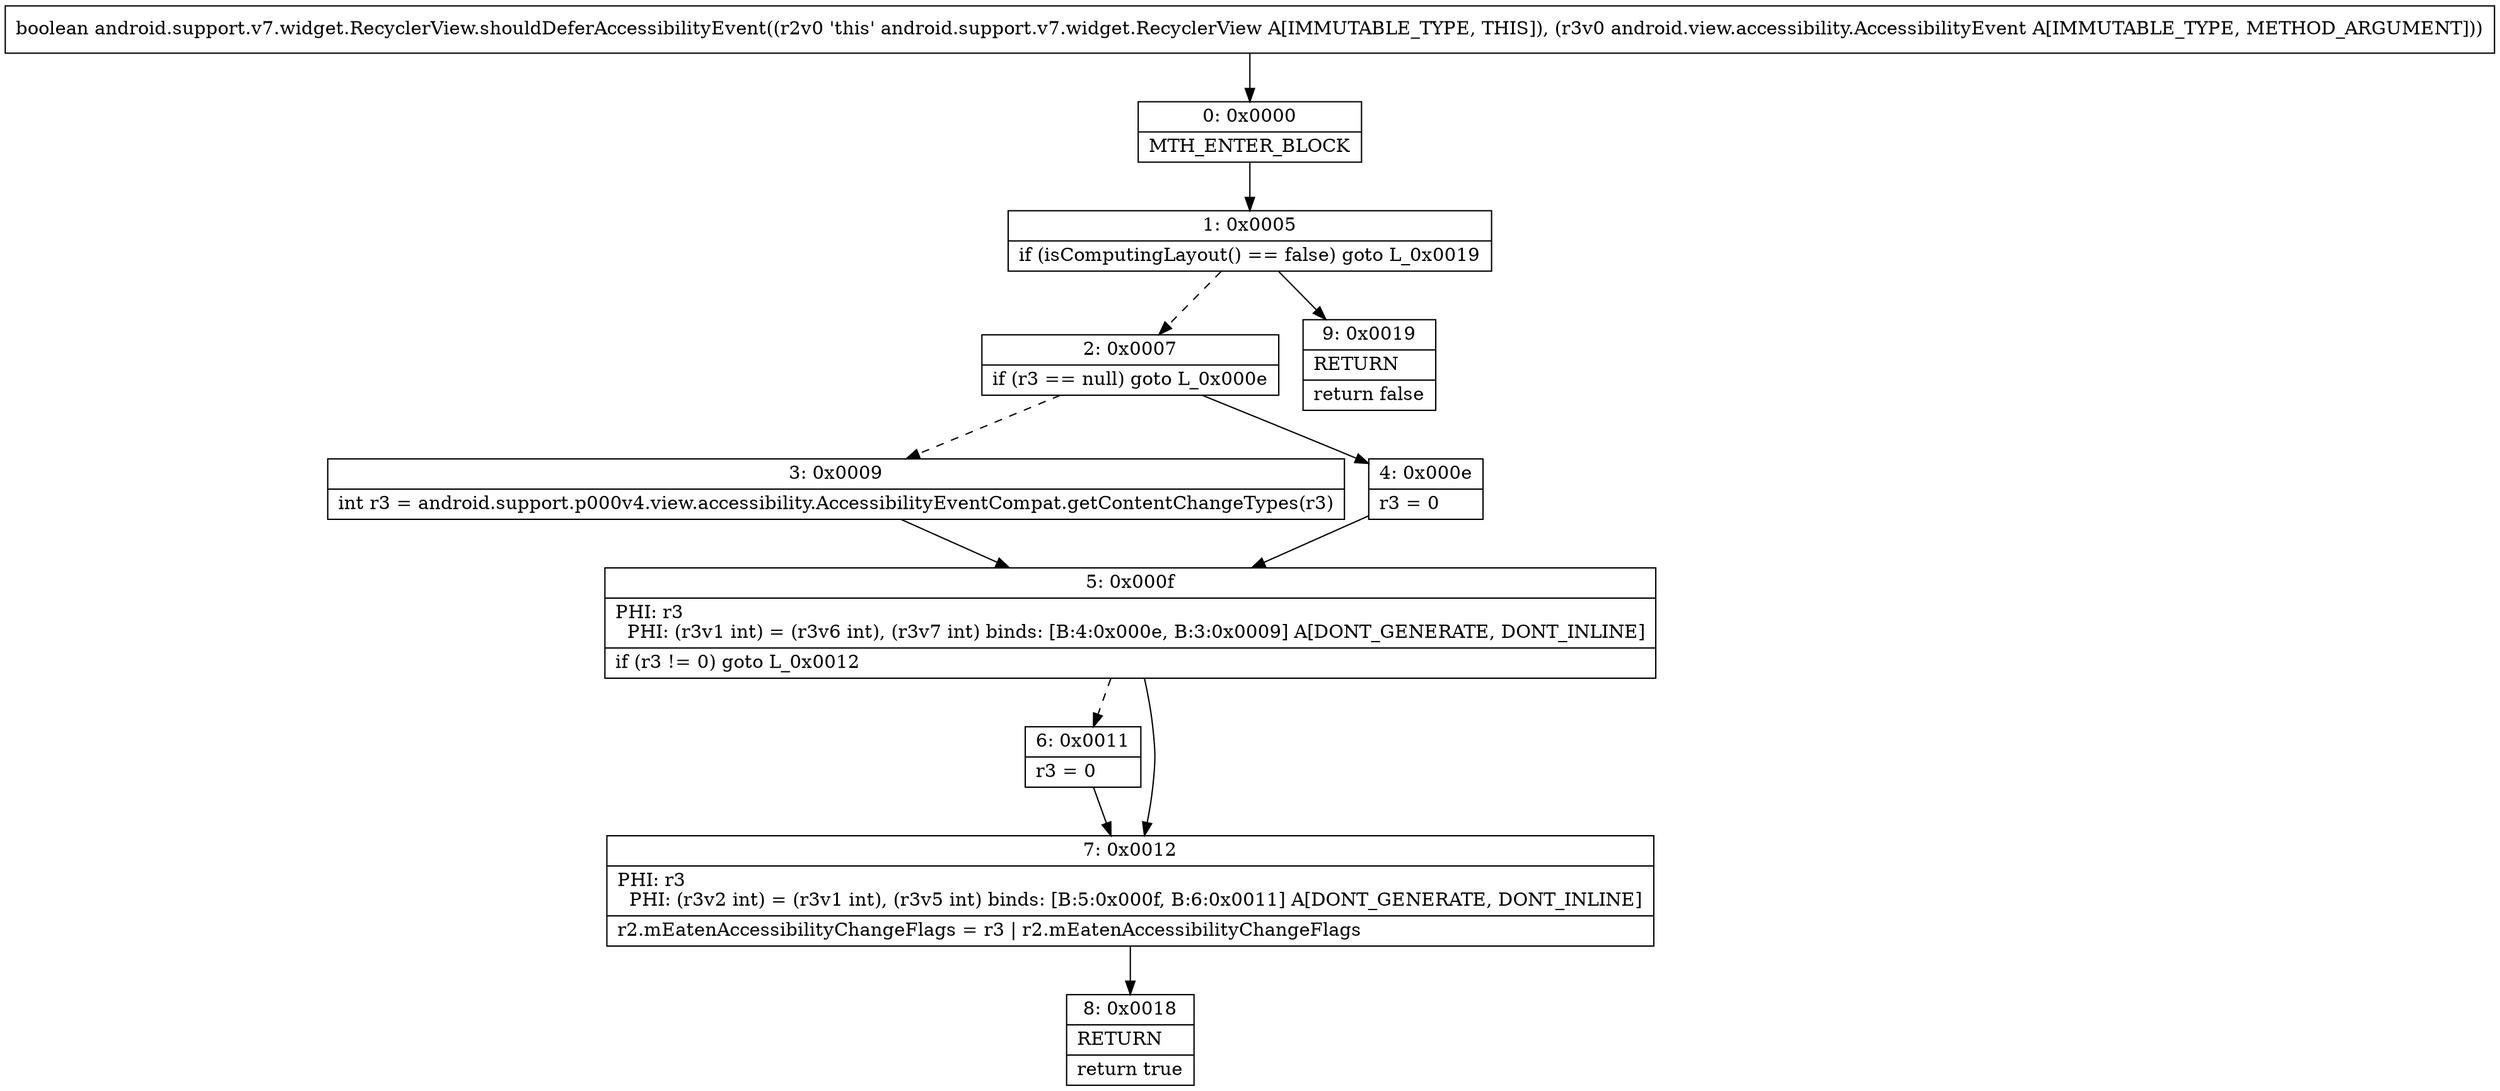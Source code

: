 digraph "CFG forandroid.support.v7.widget.RecyclerView.shouldDeferAccessibilityEvent(Landroid\/view\/accessibility\/AccessibilityEvent;)Z" {
Node_0 [shape=record,label="{0\:\ 0x0000|MTH_ENTER_BLOCK\l}"];
Node_1 [shape=record,label="{1\:\ 0x0005|if (isComputingLayout() == false) goto L_0x0019\l}"];
Node_2 [shape=record,label="{2\:\ 0x0007|if (r3 == null) goto L_0x000e\l}"];
Node_3 [shape=record,label="{3\:\ 0x0009|int r3 = android.support.p000v4.view.accessibility.AccessibilityEventCompat.getContentChangeTypes(r3)\l}"];
Node_4 [shape=record,label="{4\:\ 0x000e|r3 = 0\l}"];
Node_5 [shape=record,label="{5\:\ 0x000f|PHI: r3 \l  PHI: (r3v1 int) = (r3v6 int), (r3v7 int) binds: [B:4:0x000e, B:3:0x0009] A[DONT_GENERATE, DONT_INLINE]\l|if (r3 != 0) goto L_0x0012\l}"];
Node_6 [shape=record,label="{6\:\ 0x0011|r3 = 0\l}"];
Node_7 [shape=record,label="{7\:\ 0x0012|PHI: r3 \l  PHI: (r3v2 int) = (r3v1 int), (r3v5 int) binds: [B:5:0x000f, B:6:0x0011] A[DONT_GENERATE, DONT_INLINE]\l|r2.mEatenAccessibilityChangeFlags = r3 \| r2.mEatenAccessibilityChangeFlags\l}"];
Node_8 [shape=record,label="{8\:\ 0x0018|RETURN\l|return true\l}"];
Node_9 [shape=record,label="{9\:\ 0x0019|RETURN\l|return false\l}"];
MethodNode[shape=record,label="{boolean android.support.v7.widget.RecyclerView.shouldDeferAccessibilityEvent((r2v0 'this' android.support.v7.widget.RecyclerView A[IMMUTABLE_TYPE, THIS]), (r3v0 android.view.accessibility.AccessibilityEvent A[IMMUTABLE_TYPE, METHOD_ARGUMENT])) }"];
MethodNode -> Node_0;
Node_0 -> Node_1;
Node_1 -> Node_2[style=dashed];
Node_1 -> Node_9;
Node_2 -> Node_3[style=dashed];
Node_2 -> Node_4;
Node_3 -> Node_5;
Node_4 -> Node_5;
Node_5 -> Node_6[style=dashed];
Node_5 -> Node_7;
Node_6 -> Node_7;
Node_7 -> Node_8;
}

